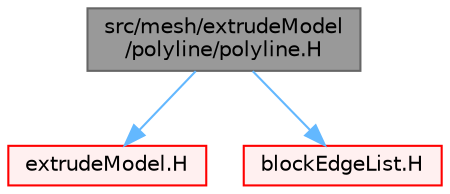 digraph "src/mesh/extrudeModel/polyline/polyline.H"
{
 // LATEX_PDF_SIZE
  bgcolor="transparent";
  edge [fontname=Helvetica,fontsize=10,labelfontname=Helvetica,labelfontsize=10];
  node [fontname=Helvetica,fontsize=10,shape=box,height=0.2,width=0.4];
  Node1 [id="Node000001",label="src/mesh/extrudeModel\l/polyline/polyline.H",height=0.2,width=0.4,color="gray40", fillcolor="grey60", style="filled", fontcolor="black",tooltip=" "];
  Node1 -> Node2 [id="edge1_Node000001_Node000002",color="steelblue1",style="solid",tooltip=" "];
  Node2 [id="Node000002",label="extrudeModel.H",height=0.2,width=0.4,color="red", fillcolor="#FFF0F0", style="filled",URL="$extrudeModel_8H.html",tooltip=" "];
  Node1 -> Node142 [id="edge2_Node000001_Node000142",color="steelblue1",style="solid",tooltip=" "];
  Node142 [id="Node000142",label="blockEdgeList.H",height=0.2,width=0.4,color="red", fillcolor="#FFF0F0", style="filled",URL="$blockEdgeList_8H.html",tooltip=" "];
}
